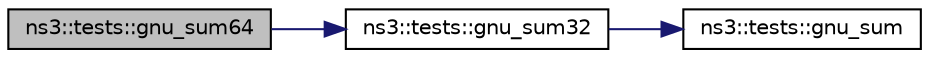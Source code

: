 digraph "ns3::tests::gnu_sum64"
{
 // LATEX_PDF_SIZE
  edge [fontname="Helvetica",fontsize="10",labelfontname="Helvetica",labelfontsize="10"];
  node [fontname="Helvetica",fontsize="10",shape=record];
  rankdir="LR";
  Node1 [label="ns3::tests::gnu_sum64",height=0.2,width=0.4,color="black", fillcolor="grey75", style="filled", fontcolor="black",tooltip="A 64-bit hash function, base on gnu_sum()."];
  Node1 -> Node2 [color="midnightblue",fontsize="10",style="solid",fontname="Helvetica"];
  Node2 [label="ns3::tests::gnu_sum32",height=0.2,width=0.4,color="black", fillcolor="white", style="filled",URL="$group__hash-tests.html#ga0fb915a964be2e8c34be9f87874747f7",tooltip="A 32-bit hash function, based on gnu_sum()."];
  Node2 -> Node3 [color="midnightblue",fontsize="10",style="solid",fontname="Helvetica"];
  Node3 [label="ns3::tests::gnu_sum",height=0.2,width=0.4,color="black", fillcolor="white", style="filled",URL="$group__hash-tests.html#gadfa9c9c322d2cc9b27dbf4b1b338decc",tooltip="Simple hash function based on the GNU sum program."];
}
